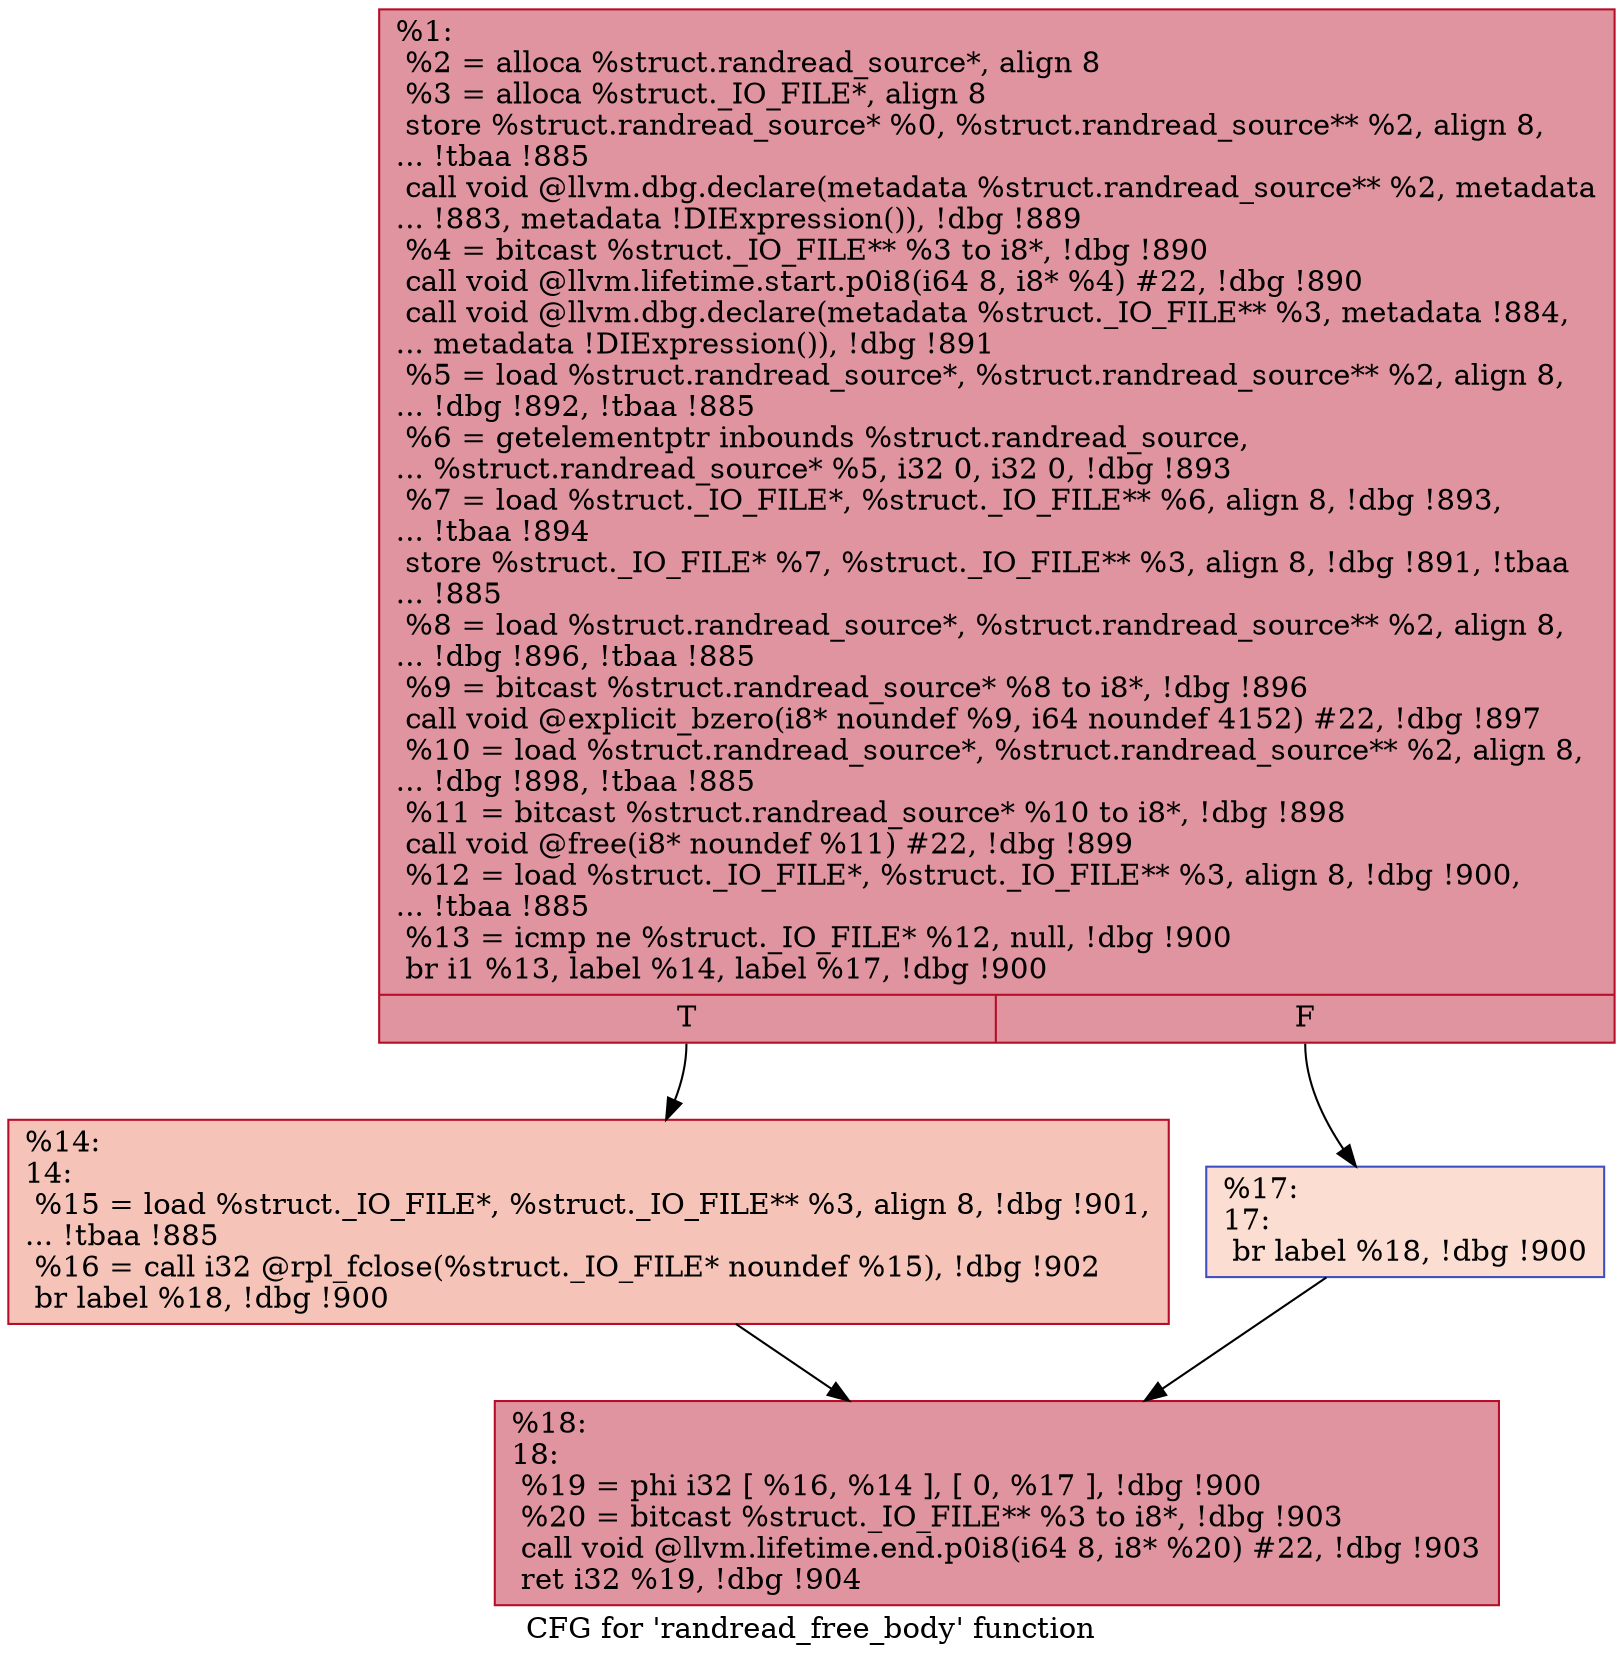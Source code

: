 digraph "CFG for 'randread_free_body' function" {
	label="CFG for 'randread_free_body' function";

	Node0x19360b0 [shape=record,color="#b70d28ff", style=filled, fillcolor="#b70d2870",label="{%1:\l  %2 = alloca %struct.randread_source*, align 8\l  %3 = alloca %struct._IO_FILE*, align 8\l  store %struct.randread_source* %0, %struct.randread_source** %2, align 8,\l... !tbaa !885\l  call void @llvm.dbg.declare(metadata %struct.randread_source** %2, metadata\l... !883, metadata !DIExpression()), !dbg !889\l  %4 = bitcast %struct._IO_FILE** %3 to i8*, !dbg !890\l  call void @llvm.lifetime.start.p0i8(i64 8, i8* %4) #22, !dbg !890\l  call void @llvm.dbg.declare(metadata %struct._IO_FILE** %3, metadata !884,\l... metadata !DIExpression()), !dbg !891\l  %5 = load %struct.randread_source*, %struct.randread_source** %2, align 8,\l... !dbg !892, !tbaa !885\l  %6 = getelementptr inbounds %struct.randread_source,\l... %struct.randread_source* %5, i32 0, i32 0, !dbg !893\l  %7 = load %struct._IO_FILE*, %struct._IO_FILE** %6, align 8, !dbg !893,\l... !tbaa !894\l  store %struct._IO_FILE* %7, %struct._IO_FILE** %3, align 8, !dbg !891, !tbaa\l... !885\l  %8 = load %struct.randread_source*, %struct.randread_source** %2, align 8,\l... !dbg !896, !tbaa !885\l  %9 = bitcast %struct.randread_source* %8 to i8*, !dbg !896\l  call void @explicit_bzero(i8* noundef %9, i64 noundef 4152) #22, !dbg !897\l  %10 = load %struct.randread_source*, %struct.randread_source** %2, align 8,\l... !dbg !898, !tbaa !885\l  %11 = bitcast %struct.randread_source* %10 to i8*, !dbg !898\l  call void @free(i8* noundef %11) #22, !dbg !899\l  %12 = load %struct._IO_FILE*, %struct._IO_FILE** %3, align 8, !dbg !900,\l... !tbaa !885\l  %13 = icmp ne %struct._IO_FILE* %12, null, !dbg !900\l  br i1 %13, label %14, label %17, !dbg !900\l|{<s0>T|<s1>F}}"];
	Node0x19360b0:s0 -> Node0x1936130;
	Node0x19360b0:s1 -> Node0x1936180;
	Node0x1936130 [shape=record,color="#b70d28ff", style=filled, fillcolor="#e8765c70",label="{%14:\l14:                                               \l  %15 = load %struct._IO_FILE*, %struct._IO_FILE** %3, align 8, !dbg !901,\l... !tbaa !885\l  %16 = call i32 @rpl_fclose(%struct._IO_FILE* noundef %15), !dbg !902\l  br label %18, !dbg !900\l}"];
	Node0x1936130 -> Node0x19361d0;
	Node0x1936180 [shape=record,color="#3d50c3ff", style=filled, fillcolor="#f7b39670",label="{%17:\l17:                                               \l  br label %18, !dbg !900\l}"];
	Node0x1936180 -> Node0x19361d0;
	Node0x19361d0 [shape=record,color="#b70d28ff", style=filled, fillcolor="#b70d2870",label="{%18:\l18:                                               \l  %19 = phi i32 [ %16, %14 ], [ 0, %17 ], !dbg !900\l  %20 = bitcast %struct._IO_FILE** %3 to i8*, !dbg !903\l  call void @llvm.lifetime.end.p0i8(i64 8, i8* %20) #22, !dbg !903\l  ret i32 %19, !dbg !904\l}"];
}
